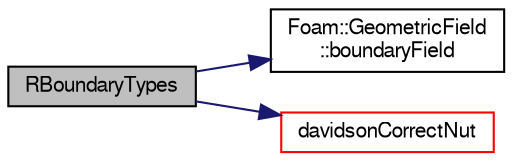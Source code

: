 digraph "RBoundaryTypes"
{
  bgcolor="transparent";
  edge [fontname="FreeSans",fontsize="10",labelfontname="FreeSans",labelfontsize="10"];
  node [fontname="FreeSans",fontsize="10",shape=record];
  rankdir="LR";
  Node328 [label="RBoundaryTypes",height=0.2,width=0.4,color="black", fillcolor="grey75", style="filled", fontcolor="black"];
  Node328 -> Node329 [color="midnightblue",fontsize="10",style="solid",fontname="FreeSans"];
  Node329 [label="Foam::GeometricField\l::boundaryField",height=0.2,width=0.4,color="black",URL="$a22434.html#a3c6c1a789b48ea0c5e8bff64f9c14f2d",tooltip="Return reference to GeometricBoundaryField. "];
  Node328 -> Node330 [color="midnightblue",fontsize="10",style="solid",fontname="FreeSans"];
  Node330 [label="davidsonCorrectNut",height=0.2,width=0.4,color="red",URL="$a30774.html#acc9610ef05e27e4997edc02778bf8cdd",tooltip="Apply Davidson correction to nut. "];
}
